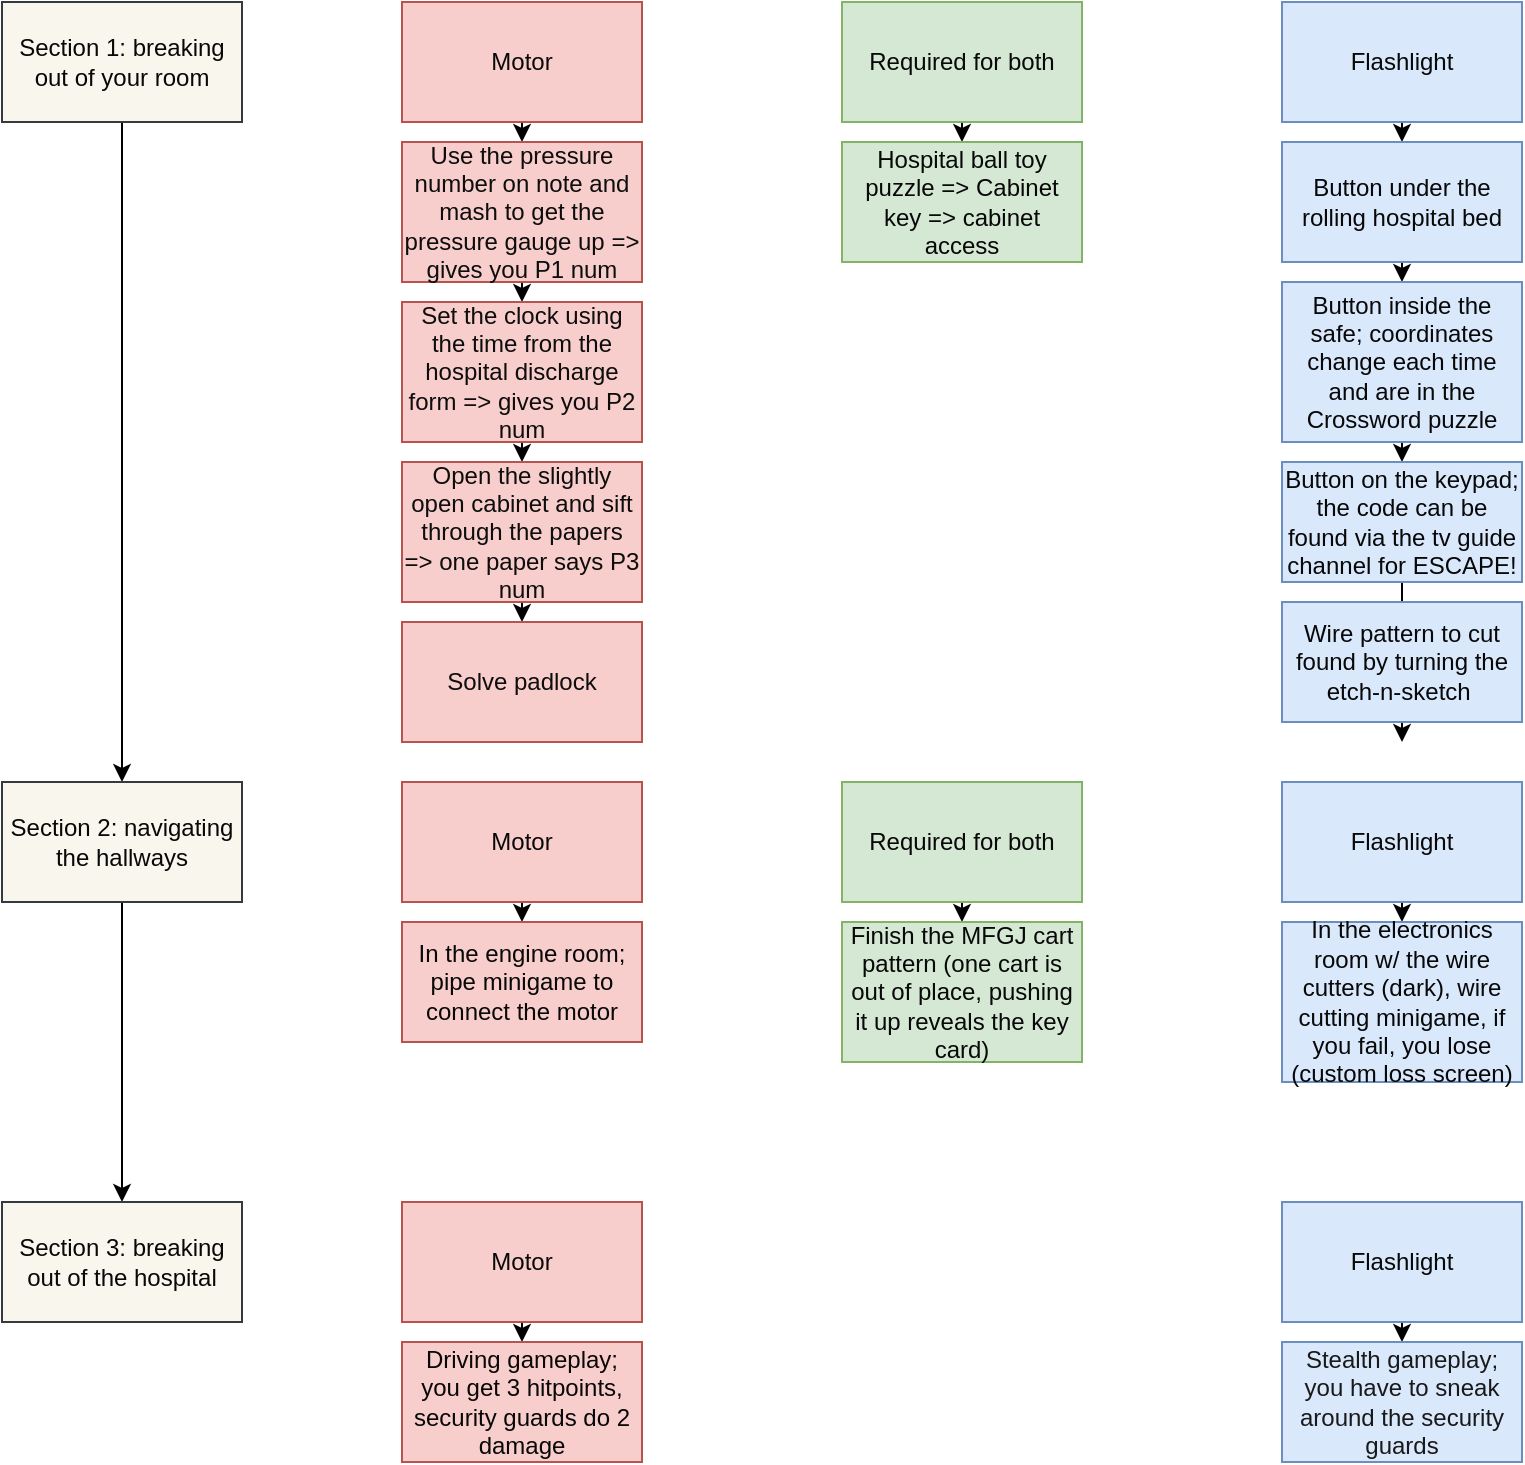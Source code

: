 <mxfile>
    <diagram id="SKBT4WsKlGHtVuPOCtdE" name="Page-1">
        <mxGraphModel dx="1046" dy="517" grid="1" gridSize="10" guides="1" tooltips="1" connect="1" arrows="1" fold="1" page="1" pageScale="1" pageWidth="850" pageHeight="1100" math="0" shadow="0">
            <root>
                <mxCell id="0"/>
                <mxCell id="1" parent="0"/>
                <mxCell id="4" value="" style="edgeStyle=none;html=1;fontColor=#080808;" edge="1" parent="1" source="2" target="3">
                    <mxGeometry relative="1" as="geometry"/>
                </mxCell>
                <mxCell id="2" value="&lt;font color=&quot;#080808&quot;&gt;Section 1: breaking out of your room&lt;/font&gt;" style="whiteSpace=wrap;html=1;fillColor=#f9f7ed;strokeColor=#36393d;" vertex="1" parent="1">
                    <mxGeometry y="40" width="120" height="60" as="geometry"/>
                </mxCell>
                <mxCell id="6" value="" style="edgeStyle=none;html=1;fontColor=#000000;" edge="1" parent="1" source="3" target="5">
                    <mxGeometry relative="1" as="geometry"/>
                </mxCell>
                <mxCell id="3" value="&lt;span style=&quot;color: rgb(8 , 8 , 8)&quot;&gt;Section 2: navigating the hallways&lt;/span&gt;" style="whiteSpace=wrap;html=1;fillColor=#f9f7ed;strokeColor=#36393d;" vertex="1" parent="1">
                    <mxGeometry y="430" width="120" height="60" as="geometry"/>
                </mxCell>
                <mxCell id="5" value="&lt;span style=&quot;color: rgb(8 , 8 , 8)&quot;&gt;Section 3: breaking out of the hospital&lt;/span&gt;" style="whiteSpace=wrap;html=1;fillColor=#f9f7ed;strokeColor=#36393d;" vertex="1" parent="1">
                    <mxGeometry y="640" width="120" height="60" as="geometry"/>
                </mxCell>
                <mxCell id="18" value="" style="edgeStyle=none;html=1;fontColor=#000000;" edge="1" parent="1" source="12" target="17">
                    <mxGeometry relative="1" as="geometry"/>
                </mxCell>
                <mxCell id="12" value="&lt;font color=&quot;#080808&quot;&gt;Motor&lt;/font&gt;" style="whiteSpace=wrap;html=1;fillColor=#f8cecc;strokeColor=#b85450;" vertex="1" parent="1">
                    <mxGeometry x="200" y="40" width="120" height="60" as="geometry"/>
                </mxCell>
                <mxCell id="21" value="" style="edgeStyle=none;html=1;fontColor=#000000;" edge="1" parent="1" source="13" target="20">
                    <mxGeometry relative="1" as="geometry"/>
                </mxCell>
                <mxCell id="13" value="&lt;font color=&quot;#080808&quot;&gt;Flashlight&lt;/font&gt;" style="whiteSpace=wrap;html=1;fillColor=#dae8fc;strokeColor=#6c8ebf;" vertex="1" parent="1">
                    <mxGeometry x="640" y="40" width="120" height="60" as="geometry"/>
                </mxCell>
                <mxCell id="16" value="" style="edgeStyle=none;html=1;fontColor=#000000;" edge="1" parent="1" source="14" target="15">
                    <mxGeometry relative="1" as="geometry"/>
                </mxCell>
                <mxCell id="14" value="&lt;font color=&quot;#080808&quot;&gt;Required for both&lt;/font&gt;" style="whiteSpace=wrap;html=1;fillColor=#d5e8d4;strokeColor=#82b366;" vertex="1" parent="1">
                    <mxGeometry x="420" y="40" width="120" height="60" as="geometry"/>
                </mxCell>
                <mxCell id="15" value="&lt;span style=&quot;color: rgb(8 , 8 , 8)&quot;&gt;Hospital ball toy puzzle =&amp;gt; Cabinet key =&amp;gt; cabinet access&lt;/span&gt;" style="whiteSpace=wrap;html=1;fillColor=#d5e8d4;strokeColor=#82b366;" vertex="1" parent="1">
                    <mxGeometry x="420" y="110" width="120" height="60" as="geometry"/>
                </mxCell>
                <mxCell id="28" value="" style="edgeStyle=none;html=1;fontColor=#000000;" edge="1" parent="1" source="17" target="27">
                    <mxGeometry relative="1" as="geometry"/>
                </mxCell>
                <mxCell id="17" value="&lt;span style=&quot;color: rgb(13 , 13 , 13)&quot;&gt;Use the pressure number on note and mash to get the pressure gauge up =&amp;gt; gives you P1 num&lt;/span&gt;" style="whiteSpace=wrap;html=1;fillColor=#f8cecc;strokeColor=#b85450;" vertex="1" parent="1">
                    <mxGeometry x="200" y="110" width="120" height="70" as="geometry"/>
                </mxCell>
                <mxCell id="24" value="" style="edgeStyle=none;html=1;fontColor=#000000;" edge="1" parent="1" source="20" target="23">
                    <mxGeometry relative="1" as="geometry"/>
                </mxCell>
                <mxCell id="20" value="&lt;font color=&quot;#080808&quot;&gt;Button under the rolling hospital bed&lt;/font&gt;" style="whiteSpace=wrap;html=1;fillColor=#dae8fc;strokeColor=#6c8ebf;" vertex="1" parent="1">
                    <mxGeometry x="640" y="110" width="120" height="60" as="geometry"/>
                </mxCell>
                <mxCell id="26" value="" style="edgeStyle=none;html=1;fontColor=#000000;" edge="1" parent="1" source="23" target="25">
                    <mxGeometry relative="1" as="geometry"/>
                </mxCell>
                <mxCell id="23" value="&lt;font color=&quot;#080808&quot;&gt;Button inside the safe; coordinates change each time and are in the Crossword puzzle&lt;/font&gt;" style="whiteSpace=wrap;html=1;fillColor=#dae8fc;strokeColor=#6c8ebf;" vertex="1" parent="1">
                    <mxGeometry x="640" y="180" width="120" height="80" as="geometry"/>
                </mxCell>
                <mxCell id="45" value="" style="edgeStyle=none;html=1;fontColor=#0D0D0D;" edge="1" parent="1" source="25">
                    <mxGeometry relative="1" as="geometry">
                        <mxPoint x="700" y="410" as="targetPoint"/>
                    </mxGeometry>
                </mxCell>
                <mxCell id="25" value="&lt;span style=&quot;color: rgb(8 , 8 , 8)&quot;&gt;Button on the keypad; the code can be found via the tv guide channel for ESCAPE!&lt;/span&gt;" style="whiteSpace=wrap;html=1;fillColor=#dae8fc;strokeColor=#6c8ebf;" vertex="1" parent="1">
                    <mxGeometry x="640" y="270" width="120" height="60" as="geometry"/>
                </mxCell>
                <mxCell id="31" value="" style="edgeStyle=none;html=1;fontColor=#0D0D0D;" edge="1" parent="1" source="27" target="30">
                    <mxGeometry relative="1" as="geometry"/>
                </mxCell>
                <mxCell id="27" value="&lt;font color=&quot;#0d0d0d&quot;&gt;Set the clock using the time from the hospital discharge form =&amp;gt; gives you P2 num&lt;/font&gt;" style="whiteSpace=wrap;html=1;fillColor=#f8cecc;strokeColor=#b85450;" vertex="1" parent="1">
                    <mxGeometry x="200" y="190" width="120" height="70" as="geometry"/>
                </mxCell>
                <mxCell id="34" value="" style="edgeStyle=none;html=1;fontColor=#0D0D0D;" edge="1" parent="1" source="30" target="33">
                    <mxGeometry relative="1" as="geometry"/>
                </mxCell>
                <mxCell id="30" value="&lt;span style=&quot;color: rgb(13 , 13 , 13)&quot;&gt;Open the slightly open cabinet and sift through the papers =&amp;gt; one paper says P3 num&lt;/span&gt;" style="whiteSpace=wrap;html=1;fillColor=#f8cecc;strokeColor=#b85450;" vertex="1" parent="1">
                    <mxGeometry x="200" y="270" width="120" height="70" as="geometry"/>
                </mxCell>
                <mxCell id="33" value="&lt;span style=&quot;color: rgb(13 , 13 , 13)&quot;&gt;Solve padlock&lt;/span&gt;" style="whiteSpace=wrap;html=1;fillColor=#f8cecc;strokeColor=#b85450;" vertex="1" parent="1">
                    <mxGeometry x="200" y="350" width="120" height="60" as="geometry"/>
                </mxCell>
                <mxCell id="39" value="" style="edgeStyle=none;html=1;fontColor=#0D0D0D;" edge="1" parent="1" target="38">
                    <mxGeometry relative="1" as="geometry">
                        <mxPoint x="260" y="490" as="sourcePoint"/>
                    </mxGeometry>
                </mxCell>
                <mxCell id="35" value="&lt;font color=&quot;#080808&quot;&gt;Motor&lt;/font&gt;" style="whiteSpace=wrap;html=1;fillColor=#f8cecc;strokeColor=#b85450;" vertex="1" parent="1">
                    <mxGeometry x="200" y="430" width="120" height="60" as="geometry"/>
                </mxCell>
                <mxCell id="47" value="" style="edgeStyle=none;html=1;fontColor=#0A0A0A;" edge="1" parent="1" target="46">
                    <mxGeometry relative="1" as="geometry">
                        <mxPoint x="480" y="490" as="sourcePoint"/>
                    </mxGeometry>
                </mxCell>
                <mxCell id="36" value="&lt;font color=&quot;#080808&quot;&gt;Required for both&lt;/font&gt;" style="whiteSpace=wrap;html=1;fillColor=#d5e8d4;strokeColor=#82b366;" vertex="1" parent="1">
                    <mxGeometry x="420" y="430" width="120" height="60" as="geometry"/>
                </mxCell>
                <mxCell id="42" value="" style="edgeStyle=none;html=1;fontColor=#0D0D0D;" edge="1" parent="1">
                    <mxGeometry relative="1" as="geometry">
                        <mxPoint x="700" y="490" as="sourcePoint"/>
                        <mxPoint x="700" y="500" as="targetPoint"/>
                    </mxGeometry>
                </mxCell>
                <mxCell id="37" value="&lt;font color=&quot;#080808&quot;&gt;Flashlight&lt;/font&gt;" style="whiteSpace=wrap;html=1;fillColor=#dae8fc;strokeColor=#6c8ebf;" vertex="1" parent="1">
                    <mxGeometry x="640" y="430" width="120" height="60" as="geometry"/>
                </mxCell>
                <mxCell id="38" value="&lt;font color=&quot;#080808&quot;&gt;In the engine room; pipe minigame to connect the motor&lt;/font&gt;" style="whiteSpace=wrap;html=1;fillColor=#f8cecc;strokeColor=#b85450;" vertex="1" parent="1">
                    <mxGeometry x="200" y="500" width="120" height="60" as="geometry"/>
                </mxCell>
                <mxCell id="41" value="&lt;font color=&quot;#080808&quot;&gt;In the electronics room w/ the wire cutters (dark), wire cutting minigame, if you fail, you lose (custom loss screen)&lt;/font&gt;" style="whiteSpace=wrap;html=1;fillColor=#dae8fc;strokeColor=#6c8ebf;" vertex="1" parent="1">
                    <mxGeometry x="640" y="500" width="120" height="80" as="geometry"/>
                </mxCell>
                <mxCell id="43" value="&lt;font color=&quot;#080808&quot;&gt;Wire pattern to cut found by turning the etch-n-sketch&amp;nbsp;&lt;/font&gt;" style="whiteSpace=wrap;html=1;fillColor=#dae8fc;strokeColor=#6c8ebf;" vertex="1" parent="1">
                    <mxGeometry x="640" y="340" width="120" height="60" as="geometry"/>
                </mxCell>
                <mxCell id="46" value="&lt;font color=&quot;#080808&quot;&gt;Finish the MFGJ cart pattern (one cart is out of place, pushing it up reveals the key card)&lt;/font&gt;" style="whiteSpace=wrap;html=1;fillColor=#d5e8d4;strokeColor=#82b366;" vertex="1" parent="1">
                    <mxGeometry x="420" y="500" width="120" height="70" as="geometry"/>
                </mxCell>
                <mxCell id="52" value="" style="edgeStyle=none;html=1;fontColor=#0A0A0A;" edge="1" parent="1" source="48" target="51">
                    <mxGeometry relative="1" as="geometry"/>
                </mxCell>
                <mxCell id="48" value="&lt;font color=&quot;#080808&quot;&gt;Motor&lt;/font&gt;" style="whiteSpace=wrap;html=1;fillColor=#f8cecc;strokeColor=#b85450;" vertex="1" parent="1">
                    <mxGeometry x="200" y="640" width="120" height="60" as="geometry"/>
                </mxCell>
                <mxCell id="54" value="" style="edgeStyle=none;html=1;fontColor=#0A0A0A;" edge="1" parent="1" source="50" target="53">
                    <mxGeometry relative="1" as="geometry"/>
                </mxCell>
                <mxCell id="50" value="&lt;font color=&quot;#080808&quot;&gt;Flashlight&lt;/font&gt;" style="whiteSpace=wrap;html=1;fillColor=#dae8fc;strokeColor=#6c8ebf;" vertex="1" parent="1">
                    <mxGeometry x="640" y="640" width="120" height="60" as="geometry"/>
                </mxCell>
                <mxCell id="51" value="&lt;span style=&quot;color: rgb(8 , 8 , 8)&quot;&gt;Driving gameplay; you get 3 hitpoints, security guards do 2 damage&lt;/span&gt;" style="whiteSpace=wrap;html=1;fillColor=#f8cecc;strokeColor=#b85450;" vertex="1" parent="1">
                    <mxGeometry x="200" y="710" width="120" height="60" as="geometry"/>
                </mxCell>
                <mxCell id="53" value="&lt;font color=&quot;#191919&quot;&gt;Stealth gameplay; you have to sneak around the security guards&lt;/font&gt;" style="whiteSpace=wrap;html=1;fillColor=#dae8fc;strokeColor=#6c8ebf;" vertex="1" parent="1">
                    <mxGeometry x="640" y="710" width="120" height="60" as="geometry"/>
                </mxCell>
            </root>
        </mxGraphModel>
    </diagram>
</mxfile>